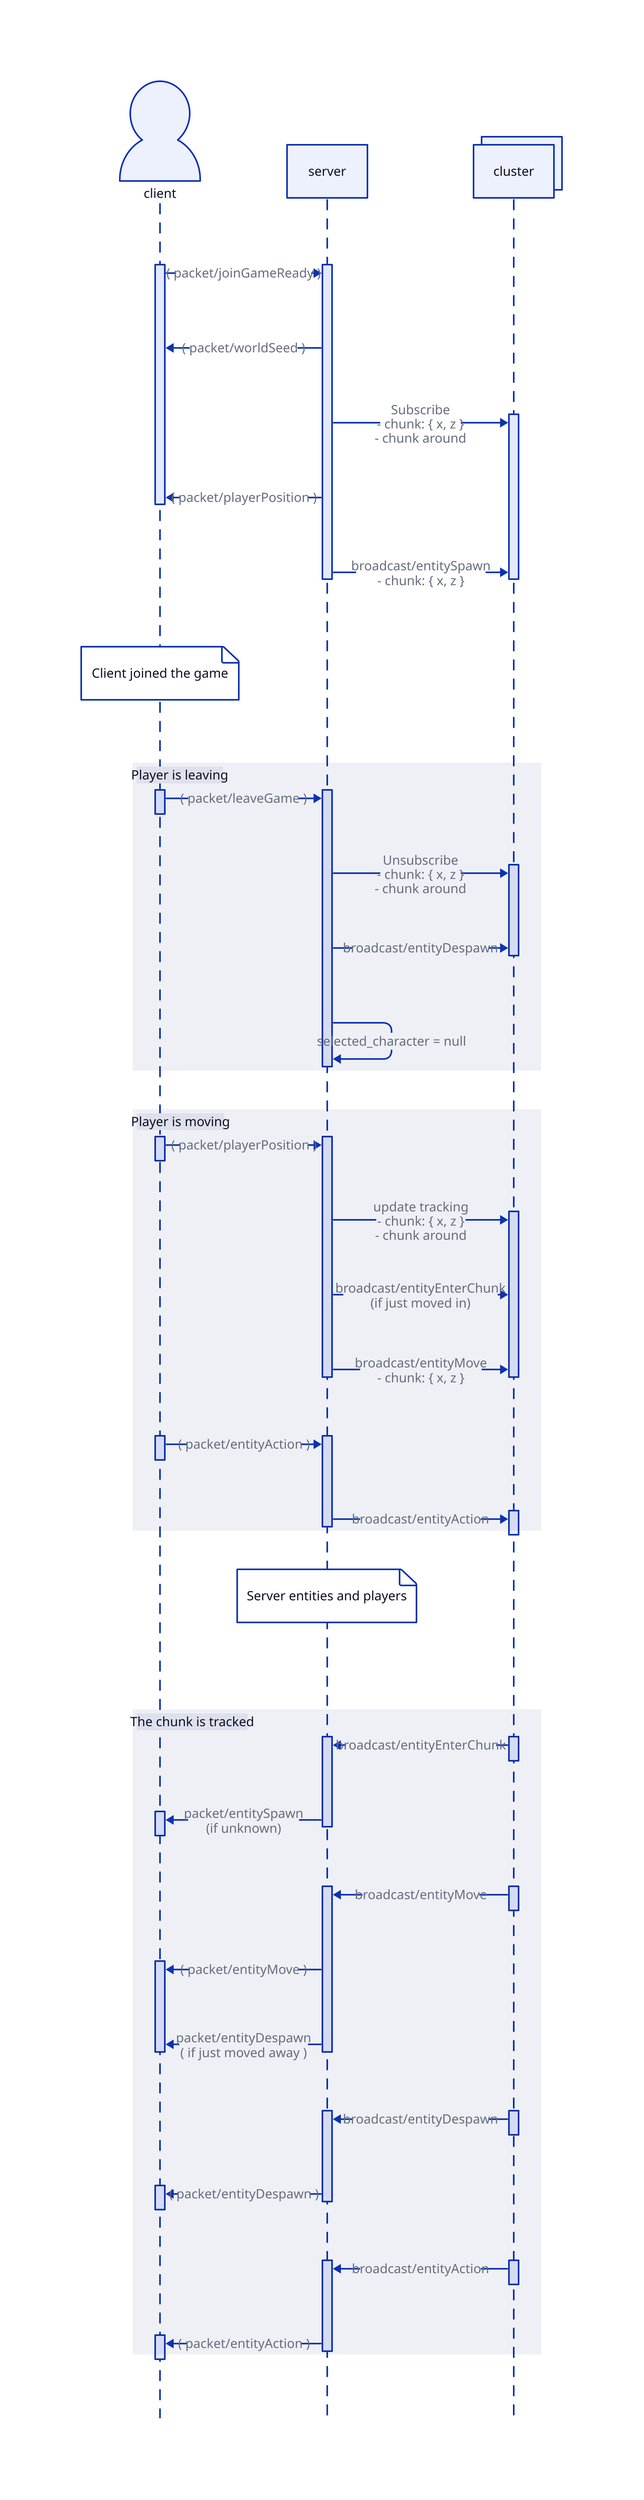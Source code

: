 shape: sequence_diagram
client; server; cluster

client.shape: person
cluster.style.multiple: true

client.t -> server.t: ( packet/joinGameReady )
server.t -> client.t: ( packet/worldSeed )
server.t -> cluster.t: |md Subscribe
- chunk: { x, z }
- chunk around
|
server.t -> client.t: ( packet/playerPosition )
server.t -> cluster.t: |md broadcast/entitySpawn
- chunk: { x, z }
|

client."Client joined the game"

Player is leaving: {
  client.t0 -> server.t0: ( packet/leaveGame )
  server.t0 -> cluster.t0: |md Unsubscribe
  - chunk: { x, z }
  - chunk around
  |
  server.t0 -> cluster.t0: |md broadcast/entityDespawn |
  server.t0 -> server.t0: selected_character = null
}

Player is moving: {
  client.t2 -> server.t2: ( packet/playerPosition )
  server.t2 -> cluster.t2: |md update tracking
  - chunk: { x, z }
  - chunk around
  |
  server.t2 -> cluster.t2: |md broadcast/entityEnterChunk
  (if just moved in)
  |
  server.t2 -> cluster.t2: |md broadcast/entityMove
  - chunk: { x, z }
  |

  client.t3 -> server.t3: ( packet/entityAction )
  server.t3 -> cluster.t3: |md broadcast/entityAction |
}

server."Server entities and players"

The chunk is tracked: {
  cluster.t4 -> server.t4: |md broadcast/entityEnterChunk |
  server.t4 -> client.t4: |md packet/entitySpawn
  (if unknown) |
  cluster.t5 -> server.t5: |md broadcast/entityMove |
  server.t5 -> client.t5: ( packet/entityMove )
  server.t5 -> client.t5: |md packet/entityDespawn
( if just moved away )
  |
  cluster.t6 -> server.t6: |md broadcast/entityDespawn |
  server.t6 -> client.t6: ( packet/entityDespawn )

  cluster.t7 -> server.t7: |md broadcast/entityAction |
  server.t7 -> client.t7: ( packet/entityAction )
}